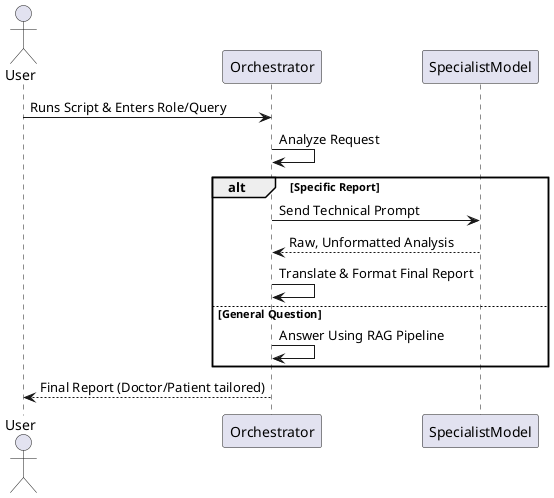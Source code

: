 @startuml

actor User
participant Orchestrator
participant SpecialistModel

User -> Orchestrator: Runs Script & Enters Role/Query
Orchestrator -> Orchestrator: Analyze Request

alt Specific Report
    Orchestrator -> SpecialistModel: Send Technical Prompt
    SpecialistModel --> Orchestrator: Raw, Unformatted Analysis
    Orchestrator -> Orchestrator: Translate & Format Final Report
else General Question
    Orchestrator -> Orchestrator: Answer Using RAG Pipeline
end

Orchestrator --> User: Final Report (Doctor/Patient tailored)
@enduml
